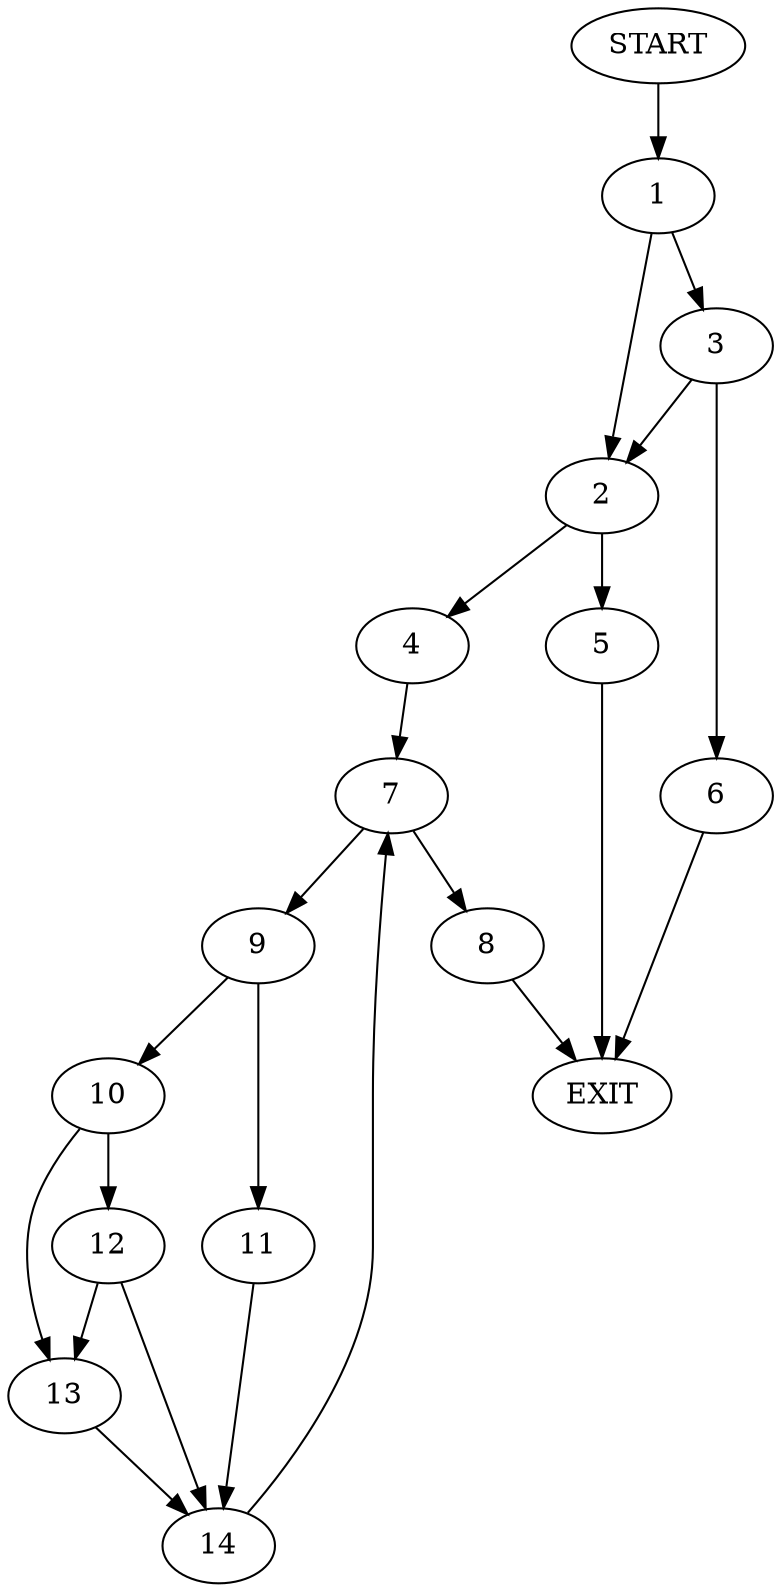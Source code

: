 digraph {
0 [label="START"]
15 [label="EXIT"]
0 -> 1
1 -> 2
1 -> 3
2 -> 4
2 -> 5
3 -> 6
3 -> 2
6 -> 15
4 -> 7
5 -> 15
7 -> 8
7 -> 9
9 -> 10
9 -> 11
8 -> 15
10 -> 12
10 -> 13
11 -> 14
14 -> 7
12 -> 13
12 -> 14
13 -> 14
}
